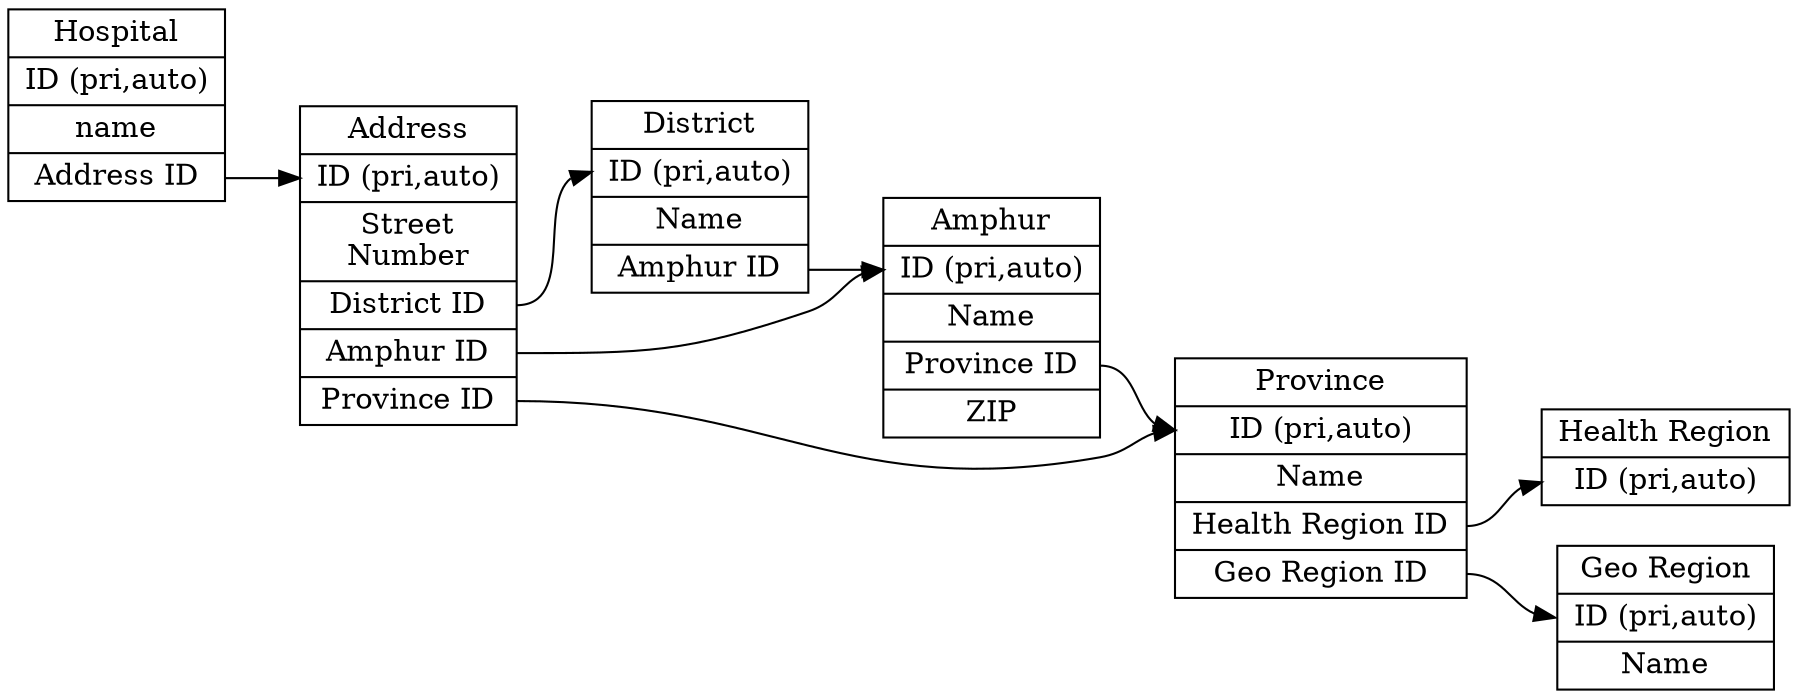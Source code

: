digraph G {
    graph [rankdir = "LR"];
    "hospital_table" [shape = "record" label = "Hospital|ID (pri,auto)|name|<f3>Address ID"];
    "address_table" [shape = "record" label="Address|<f1>ID (pri,auto)|Street\nNumber|<f3>District ID|<f4>Amphur ID|<f5>Province ID"];
    "province_table" [shape = "record" label="Province|<f1>ID (pri,auto)|Name|<f3>Health Region ID|<f4>Geo Region ID"];
    "amphur_table" [shape="record" label="Amphur|<f1>ID (pri,auto)|Name|<f3>Province ID|ZIP"];
    "district_table" [shape="record" label="District|<f1>ID (pri,auto)|Name|<f3>Amphur ID"];
    "health_region_table" [shape="record" label="Health Region|<f1>ID (pri,auto)"];
    "geo_region_table" [shape="record" label="Geo Region|<f1>ID (pri,auto)|Name"];

    "address_table":f3 -> "district_table":f1;
    "address_table":f4 -> "amphur_table":f1;
    "address_table":f5 -> "province_table":f1;

    "hospital_table":f3 -> "address_table":f1;

    "amphur_table":f3 -> "province_table":f1;
    "district_table":f3 -> "amphur_table":f1;

    "province_table":f3 -> "health_region_table":f1;
    "province_table":f4 -> "geo_region_table":f1;
}
